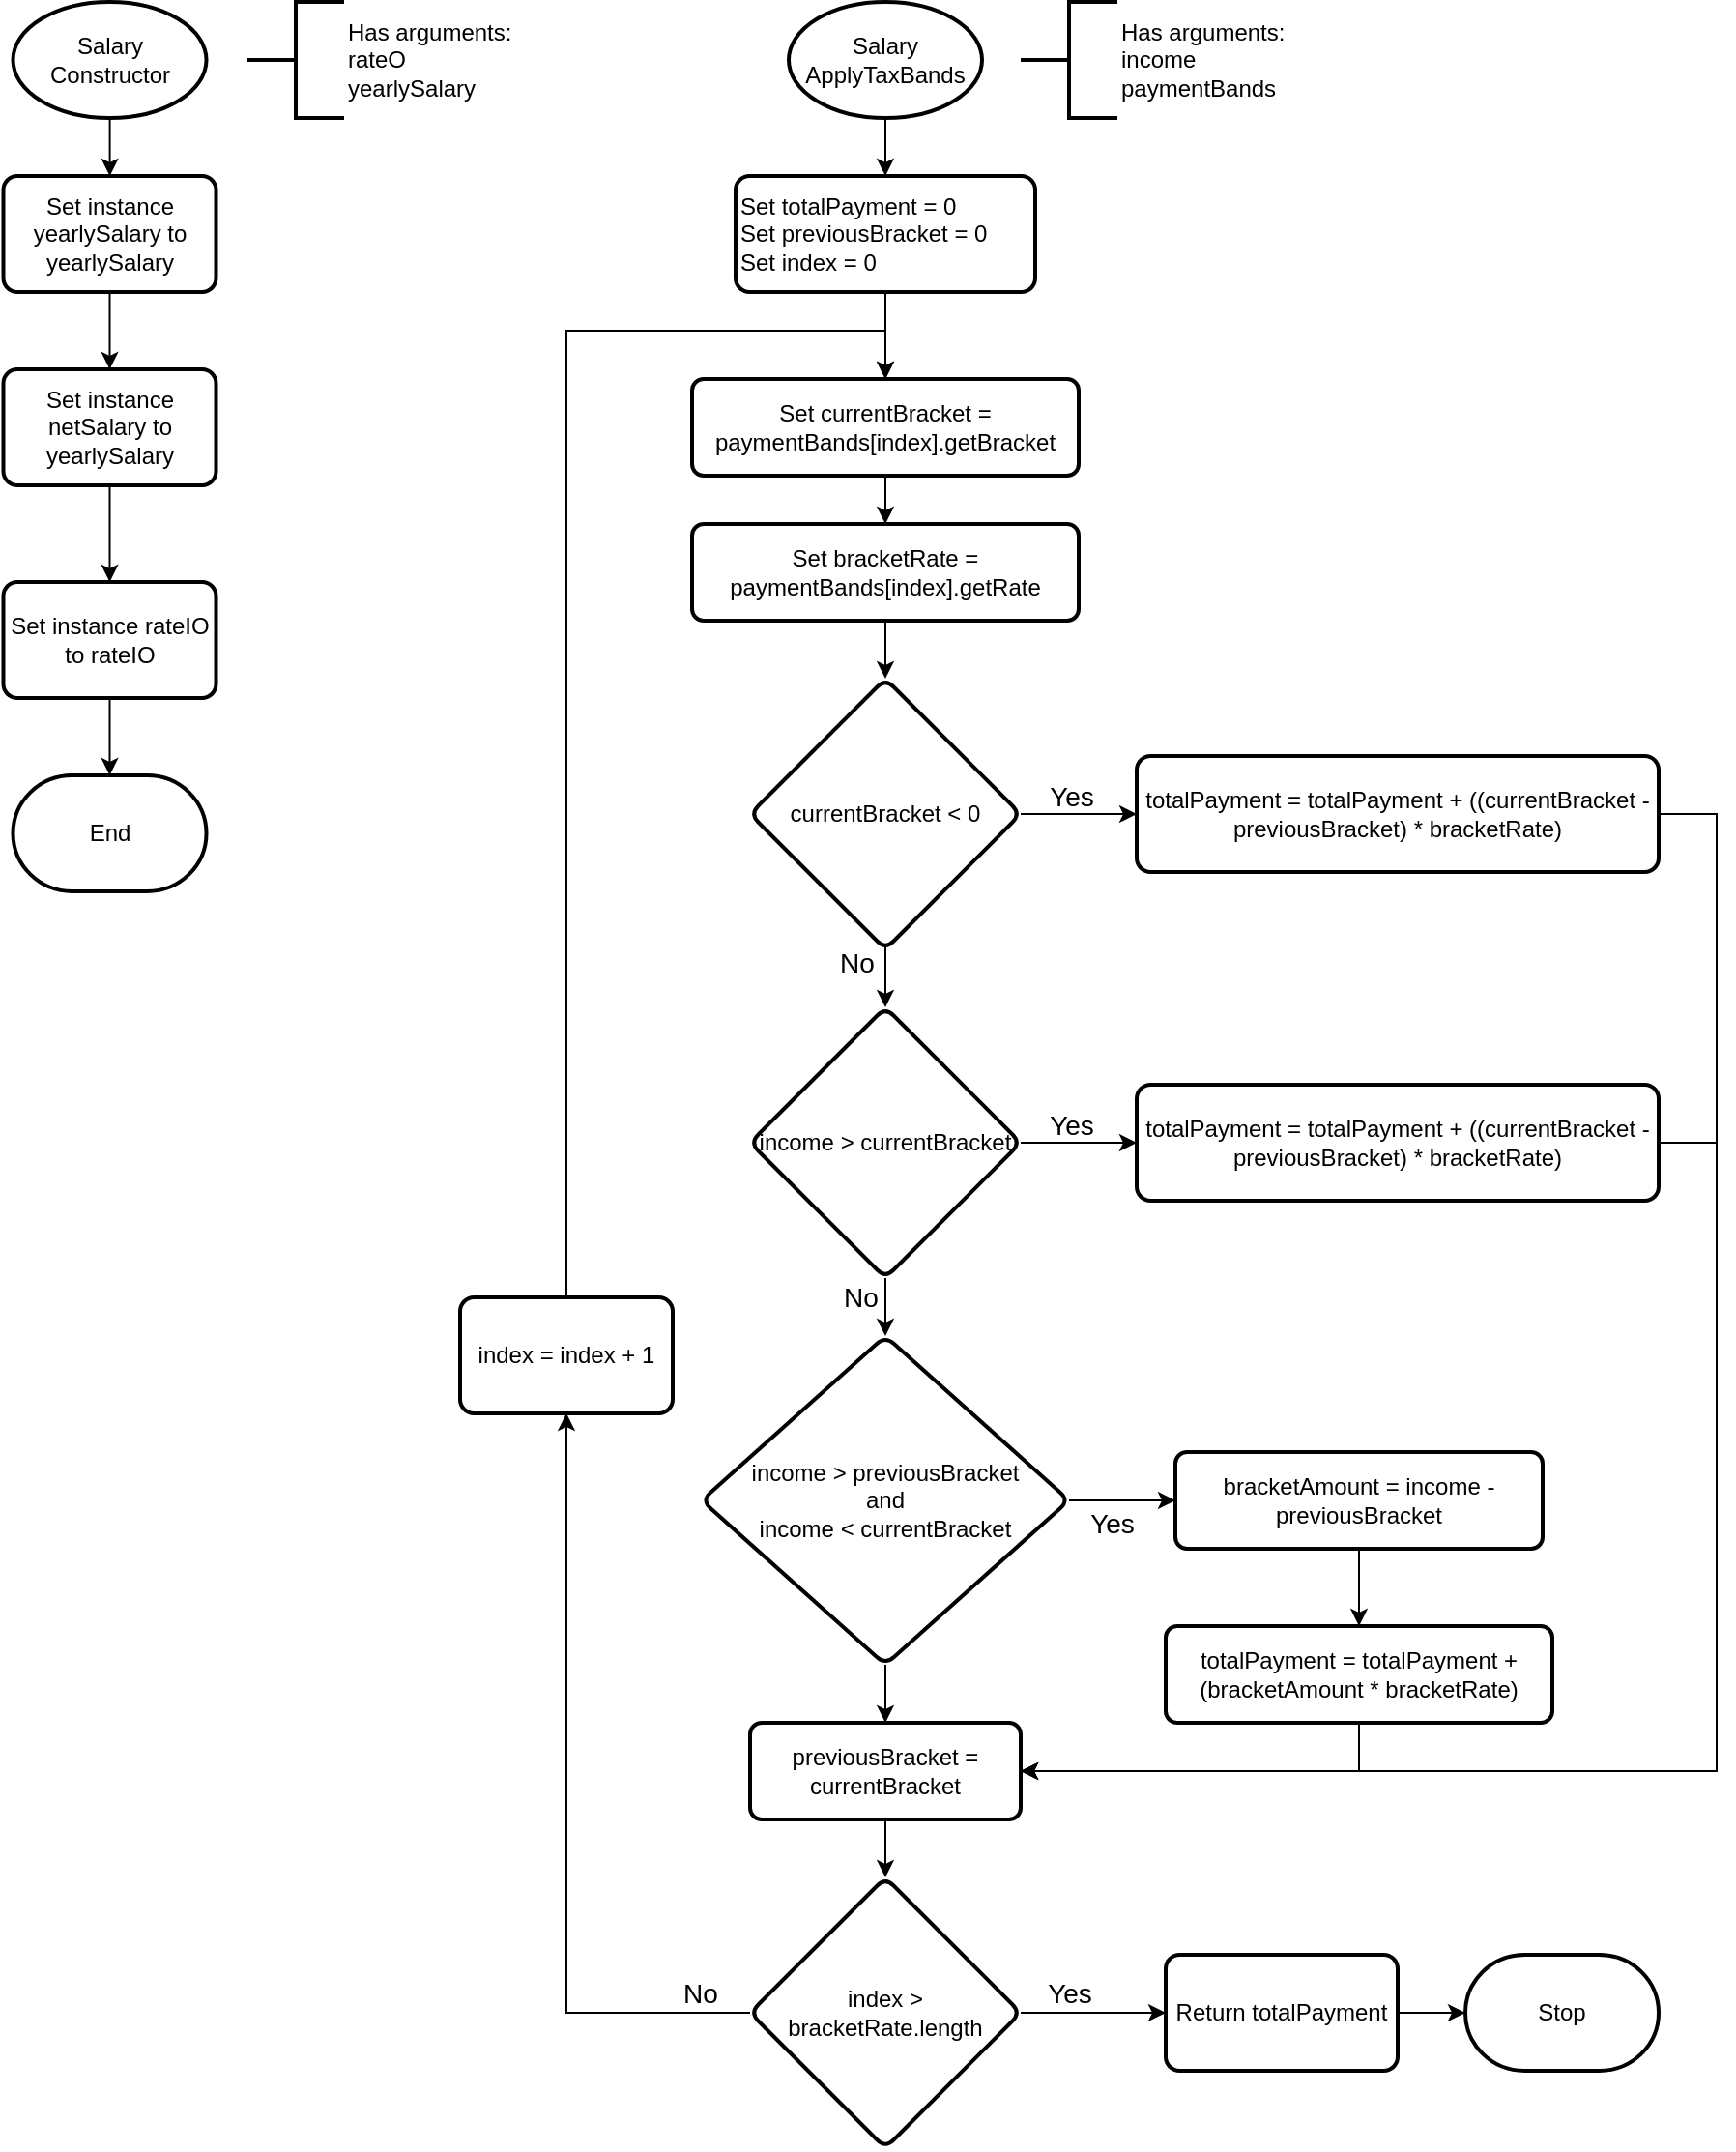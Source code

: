 <mxfile version="22.1.7" type="device">
  <diagram id="C5RBs43oDa-KdzZeNtuy" name="Page-1">
    <mxGraphModel dx="2593" dy="1368" grid="1" gridSize="10" guides="1" tooltips="1" connect="1" arrows="1" fold="1" page="1" pageScale="1" pageWidth="827" pageHeight="1169" math="0" shadow="0">
      <root>
        <mxCell id="WIyWlLk6GJQsqaUBKTNV-0" />
        <mxCell id="WIyWlLk6GJQsqaUBKTNV-1" parent="WIyWlLk6GJQsqaUBKTNV-0" />
        <mxCell id="mpqSTVg95uEtOj9_YGUE-59" value="" style="edgeStyle=orthogonalEdgeStyle;rounded=0;orthogonalLoop=1;jettySize=auto;html=1;" parent="WIyWlLk6GJQsqaUBKTNV-1" edge="1">
          <mxGeometry relative="1" as="geometry">
            <mxPoint x="148.77" y="330" as="targetPoint" />
          </mxGeometry>
        </mxCell>
        <mxCell id="mpqSTVg95uEtOj9_YGUE-64" value="" style="edgeStyle=orthogonalEdgeStyle;rounded=0;orthogonalLoop=1;jettySize=auto;html=1;" parent="WIyWlLk6GJQsqaUBKTNV-1" edge="1">
          <mxGeometry relative="1" as="geometry">
            <mxPoint x="550" y="230" as="targetPoint" />
          </mxGeometry>
        </mxCell>
        <mxCell id="mpqSTVg95uEtOj9_YGUE-140" value="" style="edgeStyle=orthogonalEdgeStyle;rounded=0;orthogonalLoop=1;jettySize=auto;html=1;" parent="WIyWlLk6GJQsqaUBKTNV-1" source="mpqSTVg95uEtOj9_YGUE-141" target="mpqSTVg95uEtOj9_YGUE-148" edge="1">
          <mxGeometry relative="1" as="geometry" />
        </mxCell>
        <mxCell id="mpqSTVg95uEtOj9_YGUE-141" value="Salary&lt;br&gt;Constructor" style="strokeWidth=2;html=1;shape=mxgraph.flowchart.start_1;whiteSpace=wrap;" parent="WIyWlLk6GJQsqaUBKTNV-1" vertex="1">
          <mxGeometry x="98.75" y="30" width="100" height="60" as="geometry" />
        </mxCell>
        <mxCell id="mpqSTVg95uEtOj9_YGUE-142" value="Has arguments:&lt;br&gt; rateO&lt;br&gt;yearlySalary" style="strokeWidth=2;html=1;shape=mxgraph.flowchart.annotation_2;align=left;labelPosition=right;pointerEvents=1;" parent="WIyWlLk6GJQsqaUBKTNV-1" vertex="1">
          <mxGeometry x="220" y="30" width="50" height="60" as="geometry" />
        </mxCell>
        <mxCell id="mpqSTVg95uEtOj9_YGUE-143" value="End" style="strokeWidth=2;html=1;shape=mxgraph.flowchart.terminator;whiteSpace=wrap;" parent="WIyWlLk6GJQsqaUBKTNV-1" vertex="1">
          <mxGeometry x="98.75" y="430" width="100" height="60" as="geometry" />
        </mxCell>
        <mxCell id="mpqSTVg95uEtOj9_YGUE-144" value="" style="edgeStyle=orthogonalEdgeStyle;rounded=0;orthogonalLoop=1;jettySize=auto;html=1;" parent="WIyWlLk6GJQsqaUBKTNV-1" source="mpqSTVg95uEtOj9_YGUE-145" target="mpqSTVg95uEtOj9_YGUE-154" edge="1">
          <mxGeometry relative="1" as="geometry" />
        </mxCell>
        <mxCell id="mpqSTVg95uEtOj9_YGUE-145" value="Salary&lt;br&gt;ApplyTaxBands" style="strokeWidth=2;html=1;shape=mxgraph.flowchart.start_1;whiteSpace=wrap;" parent="WIyWlLk6GJQsqaUBKTNV-1" vertex="1">
          <mxGeometry x="500" y="30" width="100" height="60" as="geometry" />
        </mxCell>
        <mxCell id="mpqSTVg95uEtOj9_YGUE-146" value="Has arguments:&lt;br&gt; income&lt;br&gt;paymentBands" style="strokeWidth=2;html=1;shape=mxgraph.flowchart.annotation_2;align=left;labelPosition=right;pointerEvents=1;" parent="WIyWlLk6GJQsqaUBKTNV-1" vertex="1">
          <mxGeometry x="620" y="30" width="50" height="60" as="geometry" />
        </mxCell>
        <mxCell id="mpqSTVg95uEtOj9_YGUE-147" value="" style="edgeStyle=orthogonalEdgeStyle;rounded=0;orthogonalLoop=1;jettySize=auto;html=1;" parent="WIyWlLk6GJQsqaUBKTNV-1" source="mpqSTVg95uEtOj9_YGUE-148" target="mpqSTVg95uEtOj9_YGUE-150" edge="1">
          <mxGeometry relative="1" as="geometry" />
        </mxCell>
        <mxCell id="mpqSTVg95uEtOj9_YGUE-148" value="Set instance yearlySalary to yearlySalary" style="whiteSpace=wrap;html=1;strokeWidth=2;rounded=1;arcSize=12;" parent="WIyWlLk6GJQsqaUBKTNV-1" vertex="1">
          <mxGeometry x="93.75" y="120" width="110" height="60" as="geometry" />
        </mxCell>
        <mxCell id="mpqSTVg95uEtOj9_YGUE-149" value="" style="edgeStyle=orthogonalEdgeStyle;rounded=0;orthogonalLoop=1;jettySize=auto;html=1;" parent="WIyWlLk6GJQsqaUBKTNV-1" source="mpqSTVg95uEtOj9_YGUE-150" target="mpqSTVg95uEtOj9_YGUE-152" edge="1">
          <mxGeometry relative="1" as="geometry" />
        </mxCell>
        <mxCell id="mpqSTVg95uEtOj9_YGUE-150" value="Set instance netSalary to yearlySalary" style="whiteSpace=wrap;html=1;strokeWidth=2;rounded=1;arcSize=12;" parent="WIyWlLk6GJQsqaUBKTNV-1" vertex="1">
          <mxGeometry x="93.75" y="220" width="110" height="60" as="geometry" />
        </mxCell>
        <mxCell id="mpqSTVg95uEtOj9_YGUE-151" value="" style="edgeStyle=orthogonalEdgeStyle;rounded=0;orthogonalLoop=1;jettySize=auto;html=1;" parent="WIyWlLk6GJQsqaUBKTNV-1" source="mpqSTVg95uEtOj9_YGUE-152" target="mpqSTVg95uEtOj9_YGUE-143" edge="1">
          <mxGeometry relative="1" as="geometry" />
        </mxCell>
        <mxCell id="mpqSTVg95uEtOj9_YGUE-152" value="Set instance rateIO to rateIO" style="whiteSpace=wrap;html=1;strokeWidth=2;rounded=1;arcSize=12;" parent="WIyWlLk6GJQsqaUBKTNV-1" vertex="1">
          <mxGeometry x="93.75" y="330" width="110" height="60" as="geometry" />
        </mxCell>
        <mxCell id="mpqSTVg95uEtOj9_YGUE-153" style="edgeStyle=orthogonalEdgeStyle;rounded=0;orthogonalLoop=1;jettySize=auto;html=1;" parent="WIyWlLk6GJQsqaUBKTNV-1" source="mpqSTVg95uEtOj9_YGUE-154" target="mpqSTVg95uEtOj9_YGUE-156" edge="1">
          <mxGeometry relative="1" as="geometry" />
        </mxCell>
        <mxCell id="mpqSTVg95uEtOj9_YGUE-154" value="&lt;div align=&quot;left&quot;&gt;Set totalPayment = 0&lt;br&gt;Set previousBracket = 0&lt;br&gt;Set index = 0&lt;/div&gt;" style="whiteSpace=wrap;html=1;strokeWidth=2;rounded=1;arcSize=12;align=left;" parent="WIyWlLk6GJQsqaUBKTNV-1" vertex="1">
          <mxGeometry x="472.5" y="120" width="155" height="60" as="geometry" />
        </mxCell>
        <mxCell id="mpqSTVg95uEtOj9_YGUE-155" value="" style="edgeStyle=orthogonalEdgeStyle;rounded=0;orthogonalLoop=1;jettySize=auto;html=1;" parent="WIyWlLk6GJQsqaUBKTNV-1" source="mpqSTVg95uEtOj9_YGUE-156" target="mpqSTVg95uEtOj9_YGUE-158" edge="1">
          <mxGeometry relative="1" as="geometry" />
        </mxCell>
        <mxCell id="mpqSTVg95uEtOj9_YGUE-156" value="Set currentBracket = paymentBands[index].getBracket" style="whiteSpace=wrap;html=1;strokeWidth=2;rounded=1;arcSize=12;" parent="WIyWlLk6GJQsqaUBKTNV-1" vertex="1">
          <mxGeometry x="450" y="225" width="200" height="50" as="geometry" />
        </mxCell>
        <mxCell id="mpqSTVg95uEtOj9_YGUE-157" value="" style="edgeStyle=orthogonalEdgeStyle;rounded=0;orthogonalLoop=1;jettySize=auto;html=1;" parent="WIyWlLk6GJQsqaUBKTNV-1" source="mpqSTVg95uEtOj9_YGUE-158" target="mpqSTVg95uEtOj9_YGUE-163" edge="1">
          <mxGeometry relative="1" as="geometry" />
        </mxCell>
        <mxCell id="mpqSTVg95uEtOj9_YGUE-158" value="Set bracketRate = paymentBands[index].getRate" style="whiteSpace=wrap;html=1;strokeWidth=2;rounded=1;arcSize=12;" parent="WIyWlLk6GJQsqaUBKTNV-1" vertex="1">
          <mxGeometry x="450" y="300" width="200" height="50" as="geometry" />
        </mxCell>
        <mxCell id="mpqSTVg95uEtOj9_YGUE-159" style="edgeStyle=orthogonalEdgeStyle;rounded=0;orthogonalLoop=1;jettySize=auto;html=1;entryX=0;entryY=0.5;entryDx=0;entryDy=0;" parent="WIyWlLk6GJQsqaUBKTNV-1" source="mpqSTVg95uEtOj9_YGUE-163" target="mpqSTVg95uEtOj9_YGUE-166" edge="1">
          <mxGeometry relative="1" as="geometry" />
        </mxCell>
        <mxCell id="mpqSTVg95uEtOj9_YGUE-160" value="&lt;font style=&quot;font-size: 14px;&quot;&gt;Yes&lt;/font&gt;" style="edgeLabel;html=1;align=center;verticalAlign=middle;resizable=0;points=[];labelBackgroundColor=none;fontSize=14;" parent="mpqSTVg95uEtOj9_YGUE-159" vertex="1" connectable="0">
          <mxGeometry x="-0.129" y="2" relative="1" as="geometry">
            <mxPoint y="-7" as="offset" />
          </mxGeometry>
        </mxCell>
        <mxCell id="mpqSTVg95uEtOj9_YGUE-161" style="edgeStyle=orthogonalEdgeStyle;rounded=0;orthogonalLoop=1;jettySize=auto;html=1;entryX=0.5;entryY=0;entryDx=0;entryDy=0;exitX=0.5;exitY=0.983;exitDx=0;exitDy=0;exitPerimeter=0;" parent="WIyWlLk6GJQsqaUBKTNV-1" source="mpqSTVg95uEtOj9_YGUE-163" target="mpqSTVg95uEtOj9_YGUE-171" edge="1">
          <mxGeometry relative="1" as="geometry" />
        </mxCell>
        <mxCell id="mpqSTVg95uEtOj9_YGUE-162" value="No" style="edgeLabel;html=1;align=center;verticalAlign=middle;resizable=0;points=[];fontSize=14;labelBackgroundColor=none;" parent="mpqSTVg95uEtOj9_YGUE-161" vertex="1" connectable="0">
          <mxGeometry x="-0.121" y="-1" relative="1" as="geometry">
            <mxPoint x="-14" y="-5" as="offset" />
          </mxGeometry>
        </mxCell>
        <mxCell id="mpqSTVg95uEtOj9_YGUE-163" value="currentBracket &amp;lt; 0" style="rhombus;whiteSpace=wrap;html=1;strokeWidth=2;rounded=1;arcSize=12;" parent="WIyWlLk6GJQsqaUBKTNV-1" vertex="1">
          <mxGeometry x="480" y="380" width="140" height="140" as="geometry" />
        </mxCell>
        <mxCell id="mpqSTVg95uEtOj9_YGUE-164" value="" style="edgeStyle=orthogonalEdgeStyle;rounded=0;orthogonalLoop=1;jettySize=auto;html=1;exitX=0.5;exitY=1;exitDx=0;exitDy=0;" parent="WIyWlLk6GJQsqaUBKTNV-1" source="mpqSTVg95uEtOj9_YGUE-190" target="mpqSTVg95uEtOj9_YGUE-188" edge="1">
          <mxGeometry relative="1" as="geometry">
            <mxPoint x="550" y="1270" as="sourcePoint" />
          </mxGeometry>
        </mxCell>
        <mxCell id="mpqSTVg95uEtOj9_YGUE-165" style="edgeStyle=orthogonalEdgeStyle;rounded=0;orthogonalLoop=1;jettySize=auto;html=1;entryX=1;entryY=0.5;entryDx=0;entryDy=0;exitX=1;exitY=0.5;exitDx=0;exitDy=0;" parent="WIyWlLk6GJQsqaUBKTNV-1" source="mpqSTVg95uEtOj9_YGUE-166" target="mpqSTVg95uEtOj9_YGUE-190" edge="1">
          <mxGeometry relative="1" as="geometry">
            <mxPoint x="550" y="1210" as="targetPoint" />
            <Array as="points">
              <mxPoint x="980" y="450" />
              <mxPoint x="980" y="945" />
            </Array>
          </mxGeometry>
        </mxCell>
        <mxCell id="mpqSTVg95uEtOj9_YGUE-166" value="totalPayment = totalPayment + ((currentBracket - previousBracket) * bracketRate)" style="whiteSpace=wrap;html=1;strokeWidth=2;rounded=1;arcSize=12;" parent="WIyWlLk6GJQsqaUBKTNV-1" vertex="1">
          <mxGeometry x="680" y="420" width="270" height="60" as="geometry" />
        </mxCell>
        <mxCell id="mpqSTVg95uEtOj9_YGUE-167" style="edgeStyle=orthogonalEdgeStyle;rounded=0;orthogonalLoop=1;jettySize=auto;html=1;entryX=0;entryY=0.5;entryDx=0;entryDy=0;" parent="WIyWlLk6GJQsqaUBKTNV-1" source="mpqSTVg95uEtOj9_YGUE-171" target="mpqSTVg95uEtOj9_YGUE-172" edge="1">
          <mxGeometry relative="1" as="geometry" />
        </mxCell>
        <mxCell id="mpqSTVg95uEtOj9_YGUE-168" value="Yes" style="edgeLabel;html=1;align=center;verticalAlign=middle;resizable=0;points=[];labelBackgroundColor=none;fontSize=14;" parent="mpqSTVg95uEtOj9_YGUE-167" vertex="1" connectable="0">
          <mxGeometry x="-0.029" y="-5" relative="1" as="geometry">
            <mxPoint x="-3" y="-14" as="offset" />
          </mxGeometry>
        </mxCell>
        <mxCell id="mpqSTVg95uEtOj9_YGUE-169" style="edgeStyle=orthogonalEdgeStyle;rounded=0;orthogonalLoop=1;jettySize=auto;html=1;entryX=0.5;entryY=0;entryDx=0;entryDy=0;" parent="WIyWlLk6GJQsqaUBKTNV-1" source="mpqSTVg95uEtOj9_YGUE-171" target="mpqSTVg95uEtOj9_YGUE-177" edge="1">
          <mxGeometry relative="1" as="geometry" />
        </mxCell>
        <mxCell id="mpqSTVg95uEtOj9_YGUE-170" value="No" style="edgeLabel;html=1;align=center;verticalAlign=middle;resizable=0;points=[];fontSize=14;labelBackgroundColor=none;" parent="mpqSTVg95uEtOj9_YGUE-169" vertex="1" connectable="0">
          <mxGeometry x="-0.243" y="1" relative="1" as="geometry">
            <mxPoint x="-14" y="-9" as="offset" />
          </mxGeometry>
        </mxCell>
        <mxCell id="mpqSTVg95uEtOj9_YGUE-171" value="income &amp;gt; currentBracket" style="rhombus;whiteSpace=wrap;html=1;strokeWidth=2;rounded=1;arcSize=12;" parent="WIyWlLk6GJQsqaUBKTNV-1" vertex="1">
          <mxGeometry x="480" y="550" width="140" height="140" as="geometry" />
        </mxCell>
        <mxCell id="mpqSTVg95uEtOj9_YGUE-172" value="totalPayment = totalPayment + ((currentBracket - previousBracket) * bracketRate)" style="whiteSpace=wrap;html=1;strokeWidth=2;rounded=1;arcSize=12;" parent="WIyWlLk6GJQsqaUBKTNV-1" vertex="1">
          <mxGeometry x="680" y="590" width="270" height="60" as="geometry" />
        </mxCell>
        <mxCell id="mpqSTVg95uEtOj9_YGUE-173" style="edgeStyle=orthogonalEdgeStyle;rounded=0;orthogonalLoop=1;jettySize=auto;html=1;" parent="WIyWlLk6GJQsqaUBKTNV-1" source="mpqSTVg95uEtOj9_YGUE-177" target="mpqSTVg95uEtOj9_YGUE-179" edge="1">
          <mxGeometry relative="1" as="geometry" />
        </mxCell>
        <mxCell id="mpqSTVg95uEtOj9_YGUE-174" value="Yes" style="edgeLabel;html=1;align=center;verticalAlign=middle;resizable=0;points=[];fontSize=14;labelBackgroundColor=none;" parent="mpqSTVg95uEtOj9_YGUE-173" vertex="1" connectable="0">
          <mxGeometry x="-0.303" y="-1" relative="1" as="geometry">
            <mxPoint x="3" y="11" as="offset" />
          </mxGeometry>
        </mxCell>
        <mxCell id="mpqSTVg95uEtOj9_YGUE-175" style="edgeStyle=orthogonalEdgeStyle;rounded=0;orthogonalLoop=1;jettySize=auto;html=1;entryX=0.5;entryY=0;entryDx=0;entryDy=0;" parent="WIyWlLk6GJQsqaUBKTNV-1" source="mpqSTVg95uEtOj9_YGUE-177" target="mpqSTVg95uEtOj9_YGUE-190" edge="1">
          <mxGeometry relative="1" as="geometry">
            <mxPoint x="550" y="1210" as="targetPoint" />
          </mxGeometry>
        </mxCell>
        <mxCell id="mpqSTVg95uEtOj9_YGUE-177" value="income &amp;gt; previousBracket &lt;br&gt;and &lt;br&gt;income &amp;lt; currentBracket" style="rhombus;whiteSpace=wrap;html=1;strokeWidth=2;rounded=1;arcSize=12;" parent="WIyWlLk6GJQsqaUBKTNV-1" vertex="1">
          <mxGeometry x="455" y="720" width="190" height="170" as="geometry" />
        </mxCell>
        <mxCell id="mpqSTVg95uEtOj9_YGUE-178" value="" style="edgeStyle=orthogonalEdgeStyle;rounded=0;orthogonalLoop=1;jettySize=auto;html=1;" parent="WIyWlLk6GJQsqaUBKTNV-1" source="mpqSTVg95uEtOj9_YGUE-179" target="mpqSTVg95uEtOj9_YGUE-181" edge="1">
          <mxGeometry relative="1" as="geometry" />
        </mxCell>
        <mxCell id="mpqSTVg95uEtOj9_YGUE-179" value="bracketAmount = income - previousBracket" style="whiteSpace=wrap;html=1;strokeWidth=2;rounded=1;arcSize=12;" parent="WIyWlLk6GJQsqaUBKTNV-1" vertex="1">
          <mxGeometry x="700" y="780" width="190" height="50" as="geometry" />
        </mxCell>
        <mxCell id="mpqSTVg95uEtOj9_YGUE-180" style="edgeStyle=orthogonalEdgeStyle;rounded=0;orthogonalLoop=1;jettySize=auto;html=1;exitX=0.5;exitY=1;exitDx=0;exitDy=0;entryX=1;entryY=0.5;entryDx=0;entryDy=0;" parent="WIyWlLk6GJQsqaUBKTNV-1" source="mpqSTVg95uEtOj9_YGUE-181" target="mpqSTVg95uEtOj9_YGUE-190" edge="1">
          <mxGeometry relative="1" as="geometry">
            <mxPoint x="620" y="1240" as="targetPoint" />
            <Array as="points">
              <mxPoint x="795" y="945" />
            </Array>
          </mxGeometry>
        </mxCell>
        <mxCell id="mpqSTVg95uEtOj9_YGUE-181" value="totalPayment = totalPayment + (bracketAmount * bracketRate)" style="whiteSpace=wrap;html=1;strokeWidth=2;rounded=1;arcSize=12;" parent="WIyWlLk6GJQsqaUBKTNV-1" vertex="1">
          <mxGeometry x="695" y="870" width="200" height="50" as="geometry" />
        </mxCell>
        <mxCell id="mpqSTVg95uEtOj9_YGUE-182" style="edgeStyle=orthogonalEdgeStyle;rounded=0;orthogonalLoop=1;jettySize=auto;html=1;entryX=0.5;entryY=0;entryDx=0;entryDy=0;exitX=0.5;exitY=0;exitDx=0;exitDy=0;" parent="WIyWlLk6GJQsqaUBKTNV-1" source="mpqSTVg95uEtOj9_YGUE-183" target="mpqSTVg95uEtOj9_YGUE-156" edge="1">
          <mxGeometry relative="1" as="geometry">
            <Array as="points">
              <mxPoint x="385" y="200" />
              <mxPoint x="550" y="200" />
            </Array>
          </mxGeometry>
        </mxCell>
        <mxCell id="mpqSTVg95uEtOj9_YGUE-183" value="index = index + 1" style="whiteSpace=wrap;html=1;strokeWidth=2;rounded=1;arcSize=12;" parent="WIyWlLk6GJQsqaUBKTNV-1" vertex="1">
          <mxGeometry x="330" y="700" width="110" height="60" as="geometry" />
        </mxCell>
        <mxCell id="mpqSTVg95uEtOj9_YGUE-184" style="edgeStyle=orthogonalEdgeStyle;rounded=0;orthogonalLoop=1;jettySize=auto;html=1;" parent="WIyWlLk6GJQsqaUBKTNV-1" source="mpqSTVg95uEtOj9_YGUE-188" target="mpqSTVg95uEtOj9_YGUE-183" edge="1">
          <mxGeometry relative="1" as="geometry" />
        </mxCell>
        <mxCell id="mpqSTVg95uEtOj9_YGUE-185" value="No" style="edgeLabel;html=1;align=center;verticalAlign=middle;resizable=0;points=[];fontSize=14;labelBackgroundColor=none;" parent="mpqSTVg95uEtOj9_YGUE-184" vertex="1" connectable="0">
          <mxGeometry x="-0.842" y="1" relative="1" as="geometry">
            <mxPoint x="6" y="-11" as="offset" />
          </mxGeometry>
        </mxCell>
        <mxCell id="mpqSTVg95uEtOj9_YGUE-186" value="" style="edgeStyle=orthogonalEdgeStyle;rounded=0;orthogonalLoop=1;jettySize=auto;html=1;" parent="WIyWlLk6GJQsqaUBKTNV-1" source="mpqSTVg95uEtOj9_YGUE-188" target="mpqSTVg95uEtOj9_YGUE-192" edge="1">
          <mxGeometry relative="1" as="geometry" />
        </mxCell>
        <mxCell id="mpqSTVg95uEtOj9_YGUE-187" value="Yes" style="edgeLabel;html=1;align=center;verticalAlign=middle;resizable=0;points=[];fontSize=14;labelBackgroundColor=none;" parent="mpqSTVg95uEtOj9_YGUE-186" vertex="1" connectable="0">
          <mxGeometry x="-0.312" y="-1" relative="1" as="geometry">
            <mxPoint x="-1" y="-11" as="offset" />
          </mxGeometry>
        </mxCell>
        <mxCell id="mpqSTVg95uEtOj9_YGUE-188" value="index &amp;gt; bracketRate.length" style="rhombus;whiteSpace=wrap;html=1;strokeWidth=2;rounded=1;arcSize=12;" parent="WIyWlLk6GJQsqaUBKTNV-1" vertex="1">
          <mxGeometry x="480" y="1000" width="140" height="140" as="geometry" />
        </mxCell>
        <mxCell id="mpqSTVg95uEtOj9_YGUE-189" value="" style="edgeStyle=orthogonalEdgeStyle;rounded=0;orthogonalLoop=1;jettySize=auto;html=1;exitX=1;exitY=0.5;exitDx=0;exitDy=0;entryX=1;entryY=0.5;entryDx=0;entryDy=0;" parent="WIyWlLk6GJQsqaUBKTNV-1" source="mpqSTVg95uEtOj9_YGUE-172" target="mpqSTVg95uEtOj9_YGUE-190" edge="1">
          <mxGeometry relative="1" as="geometry">
            <mxPoint x="1000" y="730" as="sourcePoint" />
            <mxPoint x="550" y="1280" as="targetPoint" />
            <Array as="points">
              <mxPoint x="980" y="620" />
              <mxPoint x="980" y="945" />
            </Array>
          </mxGeometry>
        </mxCell>
        <mxCell id="mpqSTVg95uEtOj9_YGUE-190" value="previousBracket = currentBracket" style="whiteSpace=wrap;html=1;strokeWidth=2;rounded=1;arcSize=12;" parent="WIyWlLk6GJQsqaUBKTNV-1" vertex="1">
          <mxGeometry x="480" y="920" width="140" height="50" as="geometry" />
        </mxCell>
        <mxCell id="mpqSTVg95uEtOj9_YGUE-191" value="" style="edgeStyle=orthogonalEdgeStyle;rounded=0;orthogonalLoop=1;jettySize=auto;html=1;" parent="WIyWlLk6GJQsqaUBKTNV-1" source="mpqSTVg95uEtOj9_YGUE-192" target="mpqSTVg95uEtOj9_YGUE-193" edge="1">
          <mxGeometry relative="1" as="geometry" />
        </mxCell>
        <mxCell id="mpqSTVg95uEtOj9_YGUE-192" value="Return totalPayment" style="whiteSpace=wrap;html=1;strokeWidth=2;rounded=1;arcSize=12;" parent="WIyWlLk6GJQsqaUBKTNV-1" vertex="1">
          <mxGeometry x="695" y="1040" width="120" height="60" as="geometry" />
        </mxCell>
        <mxCell id="mpqSTVg95uEtOj9_YGUE-193" value="Stop" style="strokeWidth=2;html=1;shape=mxgraph.flowchart.terminator;whiteSpace=wrap;" parent="WIyWlLk6GJQsqaUBKTNV-1" vertex="1">
          <mxGeometry x="850" y="1040" width="100" height="60" as="geometry" />
        </mxCell>
        <mxCell id="2AeNjSuwNwy-dcbG91Ur-0" style="edgeStyle=orthogonalEdgeStyle;rounded=0;orthogonalLoop=1;jettySize=auto;html=1;exitX=0.5;exitY=1;exitDx=0;exitDy=0;" edge="1" parent="WIyWlLk6GJQsqaUBKTNV-1" source="mpqSTVg95uEtOj9_YGUE-190" target="mpqSTVg95uEtOj9_YGUE-190">
          <mxGeometry relative="1" as="geometry" />
        </mxCell>
        <mxCell id="2AeNjSuwNwy-dcbG91Ur-1" style="edgeStyle=orthogonalEdgeStyle;rounded=0;orthogonalLoop=1;jettySize=auto;html=1;exitX=0.5;exitY=1;exitDx=0;exitDy=0;" edge="1" parent="WIyWlLk6GJQsqaUBKTNV-1" source="mpqSTVg95uEtOj9_YGUE-190" target="mpqSTVg95uEtOj9_YGUE-190">
          <mxGeometry relative="1" as="geometry" />
        </mxCell>
      </root>
    </mxGraphModel>
  </diagram>
</mxfile>

